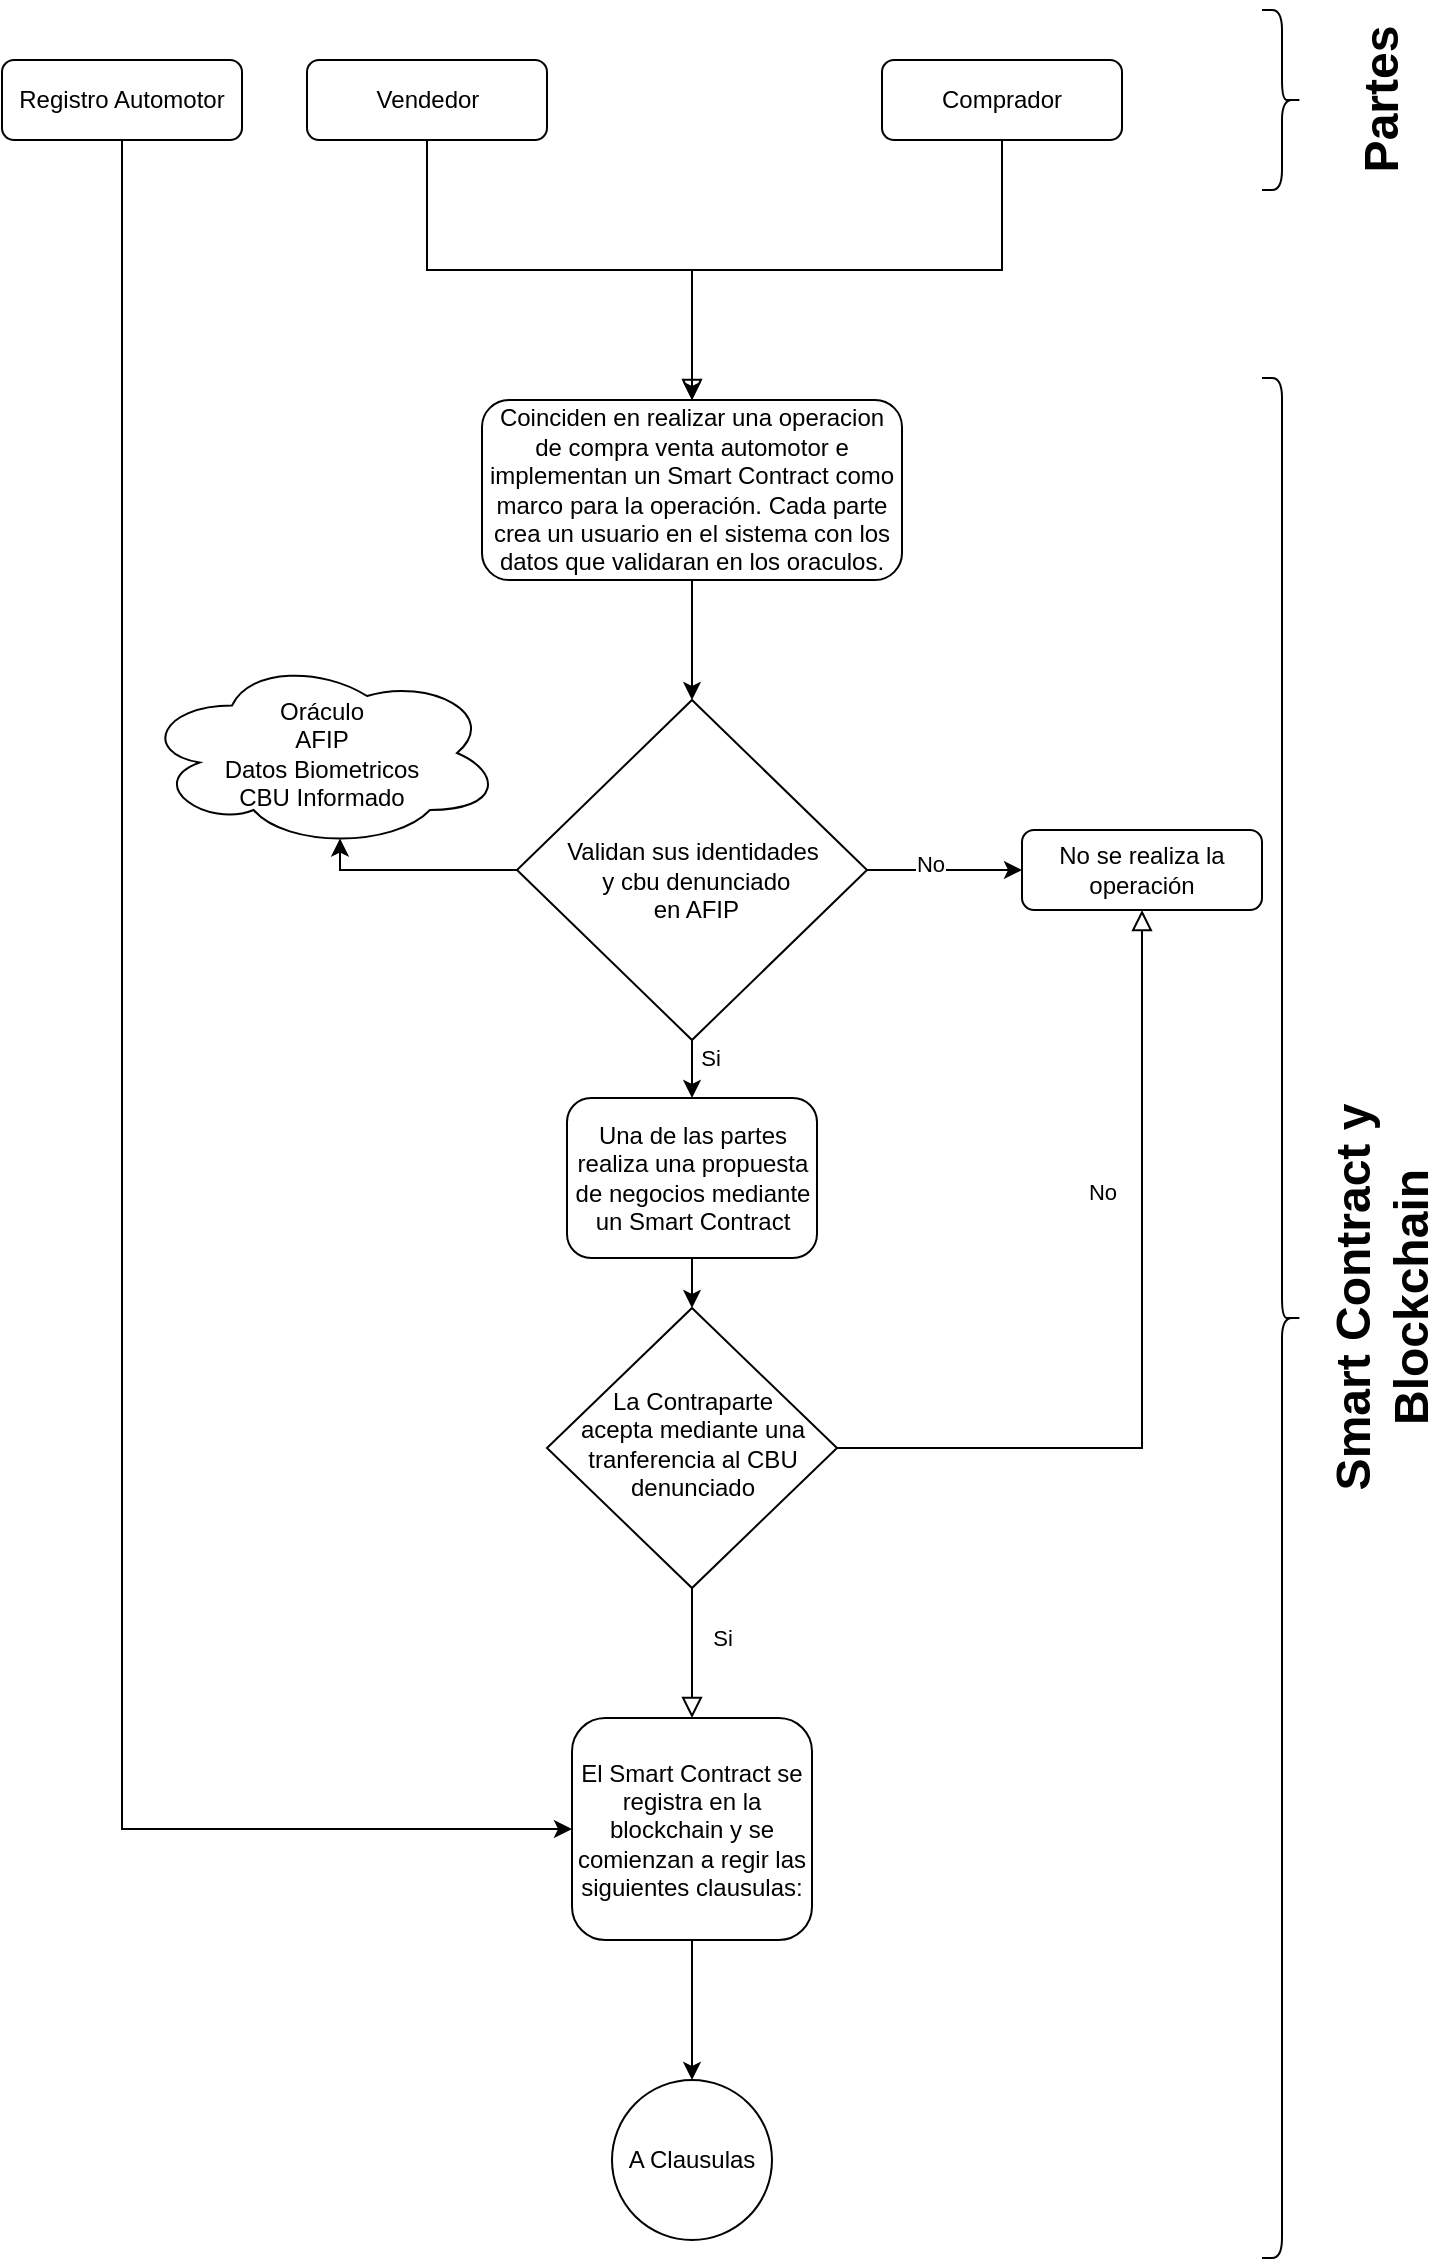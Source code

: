<mxfile version="13.0.3" type="device" pages="4"><diagram id="C5RBs43oDa-KdzZeNtuy" name="Comienzo"><mxGraphModel dx="1174" dy="578" grid="1" gridSize="10" guides="1" tooltips="1" connect="1" arrows="1" fold="1" page="1" pageScale="1" pageWidth="827" pageHeight="1169" math="0" shadow="0"><root><mxCell id="WIyWlLk6GJQsqaUBKTNV-0"/><mxCell id="WIyWlLk6GJQsqaUBKTNV-1" parent="WIyWlLk6GJQsqaUBKTNV-0"/><mxCell id="WIyWlLk6GJQsqaUBKTNV-2" value="" style="rounded=0;html=1;jettySize=auto;orthogonalLoop=1;fontSize=11;endArrow=block;endFill=0;endSize=8;strokeWidth=1;shadow=0;labelBackgroundColor=none;edgeStyle=orthogonalEdgeStyle;entryX=0.5;entryY=0;entryDx=0;entryDy=0;" parent="WIyWlLk6GJQsqaUBKTNV-1" source="WIyWlLk6GJQsqaUBKTNV-3" target="jaOAg26EDUpt5yucKDS--2" edge="1"><mxGeometry relative="1" as="geometry"/></mxCell><mxCell id="WIyWlLk6GJQsqaUBKTNV-3" value="Vendedor" style="rounded=1;whiteSpace=wrap;html=1;fontSize=12;glass=0;strokeWidth=1;shadow=0;" parent="WIyWlLk6GJQsqaUBKTNV-1" vertex="1"><mxGeometry x="212.5" y="41" width="120" height="40" as="geometry"/></mxCell><mxCell id="jaOAg26EDUpt5yucKDS--9" style="edgeStyle=orthogonalEdgeStyle;rounded=0;orthogonalLoop=1;jettySize=auto;html=1;exitX=1;exitY=0.5;exitDx=0;exitDy=0;entryX=0;entryY=0.5;entryDx=0;entryDy=0;" parent="WIyWlLk6GJQsqaUBKTNV-1" source="WIyWlLk6GJQsqaUBKTNV-6" target="WIyWlLk6GJQsqaUBKTNV-7" edge="1"><mxGeometry relative="1" as="geometry"><mxPoint x="520" y="451" as="sourcePoint"/><mxPoint x="707.5" y="441" as="targetPoint"/></mxGeometry></mxCell><mxCell id="jaOAg26EDUpt5yucKDS--10" value="No" style="edgeLabel;html=1;align=center;verticalAlign=middle;resizable=0;points=[];" parent="jaOAg26EDUpt5yucKDS--9" vertex="1" connectable="0"><mxGeometry x="-0.182" y="3" relative="1" as="geometry"><mxPoint as="offset"/></mxGeometry></mxCell><mxCell id="jaOAg26EDUpt5yucKDS--13" style="edgeStyle=orthogonalEdgeStyle;rounded=0;orthogonalLoop=1;jettySize=auto;html=1;entryX=0.5;entryY=0;entryDx=0;entryDy=0;" parent="WIyWlLk6GJQsqaUBKTNV-1" source="WIyWlLk6GJQsqaUBKTNV-6" target="jaOAg26EDUpt5yucKDS--12" edge="1"><mxGeometry relative="1" as="geometry"/></mxCell><mxCell id="WiAMon1QuZQm8IXneDjZ-0" value="Si" style="edgeLabel;html=1;align=center;verticalAlign=middle;resizable=0;points=[];" parent="jaOAg26EDUpt5yucKDS--13" vertex="1" connectable="0"><mxGeometry x="0.19" y="1" relative="1" as="geometry"><mxPoint x="10" y="-0.52" as="offset"/></mxGeometry></mxCell><mxCell id="Qk3hm7EYcattPuNQ0-la-1" style="edgeStyle=orthogonalEdgeStyle;rounded=0;orthogonalLoop=1;jettySize=auto;html=1;exitX=0;exitY=0.5;exitDx=0;exitDy=0;entryX=0.55;entryY=0.95;entryDx=0;entryDy=0;entryPerimeter=0;" edge="1" parent="WIyWlLk6GJQsqaUBKTNV-1" source="WIyWlLk6GJQsqaUBKTNV-6" target="a6wI_4bouKkpuqpMjFfY-0"><mxGeometry relative="1" as="geometry"><Array as="points"><mxPoint x="229" y="446"/></Array></mxGeometry></mxCell><mxCell id="WIyWlLk6GJQsqaUBKTNV-6" value="&lt;br&gt;Validan sus identidades&lt;br&gt;&amp;nbsp;y cbu denunciado&lt;br&gt;&amp;nbsp;en AFIP" style="rhombus;whiteSpace=wrap;html=1;shadow=0;fontFamily=Helvetica;fontSize=12;align=center;strokeWidth=1;spacing=6;spacingTop=-4;" parent="WIyWlLk6GJQsqaUBKTNV-1" vertex="1"><mxGeometry x="317.5" y="361" width="175" height="170" as="geometry"/></mxCell><mxCell id="WIyWlLk6GJQsqaUBKTNV-7" value="No se realiza la operación" style="rounded=1;whiteSpace=wrap;html=1;fontSize=12;glass=0;strokeWidth=1;shadow=0;" parent="WIyWlLk6GJQsqaUBKTNV-1" vertex="1"><mxGeometry x="570" y="426" width="120" height="40" as="geometry"/></mxCell><mxCell id="WIyWlLk6GJQsqaUBKTNV-8" value="No" style="rounded=0;html=1;jettySize=auto;orthogonalLoop=1;fontSize=11;endArrow=block;endFill=0;endSize=8;strokeWidth=1;shadow=0;labelBackgroundColor=none;edgeStyle=orthogonalEdgeStyle;entryX=0.5;entryY=1;entryDx=0;entryDy=0;" parent="WIyWlLk6GJQsqaUBKTNV-1" source="WIyWlLk6GJQsqaUBKTNV-10" target="WIyWlLk6GJQsqaUBKTNV-7" edge="1"><mxGeometry x="0.333" y="20" relative="1" as="geometry"><mxPoint as="offset"/><mxPoint x="830" y="931" as="targetPoint"/></mxGeometry></mxCell><mxCell id="WIyWlLk6GJQsqaUBKTNV-9" value="Si" style="edgeStyle=orthogonalEdgeStyle;rounded=0;html=1;jettySize=auto;orthogonalLoop=1;fontSize=11;endArrow=block;endFill=0;endSize=8;strokeWidth=1;shadow=0;labelBackgroundColor=none;" parent="WIyWlLk6GJQsqaUBKTNV-1" source="WIyWlLk6GJQsqaUBKTNV-10" target="WIyWlLk6GJQsqaUBKTNV-12" edge="1"><mxGeometry x="-0.231" y="15" relative="1" as="geometry"><mxPoint as="offset"/></mxGeometry></mxCell><mxCell id="WIyWlLk6GJQsqaUBKTNV-10" value="La Contraparte&lt;br&gt;acepta mediante una tranferencia al CBU denunciado" style="rhombus;whiteSpace=wrap;html=1;shadow=0;fontFamily=Helvetica;fontSize=12;align=center;strokeWidth=1;spacing=6;spacingTop=-4;" parent="WIyWlLk6GJQsqaUBKTNV-1" vertex="1"><mxGeometry x="332.5" y="665" width="145" height="140" as="geometry"/></mxCell><mxCell id="jaOAg26EDUpt5yucKDS--15" style="edgeStyle=orthogonalEdgeStyle;rounded=0;orthogonalLoop=1;jettySize=auto;html=1;exitX=0.5;exitY=1;exitDx=0;exitDy=0;entryX=0.5;entryY=0;entryDx=0;entryDy=0;" parent="WIyWlLk6GJQsqaUBKTNV-1" source="WIyWlLk6GJQsqaUBKTNV-12" target="pRYMMPOMCG3BAEFoc3xY-1" edge="1"><mxGeometry relative="1" as="geometry"><mxPoint x="405" y="1011" as="targetPoint"/></mxGeometry></mxCell><mxCell id="WIyWlLk6GJQsqaUBKTNV-12" value="El Smart Contract se registra en la blockchain y se comienzan a regir las siguientes clausulas:" style="rounded=1;whiteSpace=wrap;html=1;fontSize=12;glass=0;strokeWidth=1;shadow=0;" parent="WIyWlLk6GJQsqaUBKTNV-1" vertex="1"><mxGeometry x="345" y="870" width="120" height="111" as="geometry"/></mxCell><mxCell id="jaOAg26EDUpt5yucKDS--1" style="edgeStyle=orthogonalEdgeStyle;rounded=0;orthogonalLoop=1;jettySize=auto;html=1;entryX=0.5;entryY=0;entryDx=0;entryDy=0;" parent="WIyWlLk6GJQsqaUBKTNV-1" source="jaOAg26EDUpt5yucKDS--0" target="jaOAg26EDUpt5yucKDS--2" edge="1"><mxGeometry relative="1" as="geometry"/></mxCell><mxCell id="jaOAg26EDUpt5yucKDS--0" value="Comprador" style="rounded=1;whiteSpace=wrap;html=1;fontSize=12;glass=0;strokeWidth=1;shadow=0;" parent="WIyWlLk6GJQsqaUBKTNV-1" vertex="1"><mxGeometry x="500" y="41" width="120" height="40" as="geometry"/></mxCell><mxCell id="jaOAg26EDUpt5yucKDS--7" style="edgeStyle=orthogonalEdgeStyle;rounded=0;orthogonalLoop=1;jettySize=auto;html=1;entryX=0.5;entryY=0;entryDx=0;entryDy=0;" parent="WIyWlLk6GJQsqaUBKTNV-1" source="jaOAg26EDUpt5yucKDS--2" target="WIyWlLk6GJQsqaUBKTNV-6" edge="1"><mxGeometry relative="1" as="geometry"><mxPoint x="405" y="281" as="targetPoint"/></mxGeometry></mxCell><mxCell id="jaOAg26EDUpt5yucKDS--2" value="Coinciden en realizar una operacion de compra venta automotor e implementan un Smart Contract como marco para la operación. Cada parte crea un usuario en el sistema con los datos que validaran en los oraculos." style="rounded=1;whiteSpace=wrap;html=1;fontSize=12;glass=0;strokeWidth=1;shadow=0;" parent="WIyWlLk6GJQsqaUBKTNV-1" vertex="1"><mxGeometry x="300" y="211" width="210" height="90" as="geometry"/></mxCell><mxCell id="jaOAg26EDUpt5yucKDS--14" style="edgeStyle=orthogonalEdgeStyle;rounded=0;orthogonalLoop=1;jettySize=auto;html=1;entryX=0.5;entryY=0;entryDx=0;entryDy=0;" parent="WIyWlLk6GJQsqaUBKTNV-1" source="jaOAg26EDUpt5yucKDS--12" target="WIyWlLk6GJQsqaUBKTNV-10" edge="1"><mxGeometry relative="1" as="geometry"/></mxCell><mxCell id="jaOAg26EDUpt5yucKDS--12" value="Una de las partes realiza una propuesta de negocios mediante un Smart Contract" style="rounded=1;whiteSpace=wrap;html=1;fontSize=12;glass=0;strokeWidth=1;shadow=0;" parent="WIyWlLk6GJQsqaUBKTNV-1" vertex="1"><mxGeometry x="342.5" y="560" width="125" height="80" as="geometry"/></mxCell><mxCell id="pRYMMPOMCG3BAEFoc3xY-1" value="A Clausulas" style="ellipse;whiteSpace=wrap;html=1;aspect=fixed;" parent="WIyWlLk6GJQsqaUBKTNV-1" vertex="1"><mxGeometry x="365" y="1051" width="80" height="80" as="geometry"/></mxCell><mxCell id="nI5fBx0IPuxOHoM5ecqx-0" value="Registro Automotor" style="rounded=1;whiteSpace=wrap;html=1;fontSize=12;glass=0;strokeWidth=1;shadow=0;" parent="WIyWlLk6GJQsqaUBKTNV-1" vertex="1"><mxGeometry x="60" y="41" width="120" height="40" as="geometry"/></mxCell><mxCell id="a6wI_4bouKkpuqpMjFfY-0" value="Oráculo&lt;br&gt;AFIP&lt;br&gt;Datos Biometricos&lt;br&gt;CBU Informado" style="ellipse;shape=cloud;whiteSpace=wrap;html=1;" parent="WIyWlLk6GJQsqaUBKTNV-1" vertex="1"><mxGeometry x="130" y="340" width="180" height="95" as="geometry"/></mxCell><mxCell id="a6wI_4bouKkpuqpMjFfY-1" style="edgeStyle=orthogonalEdgeStyle;rounded=0;orthogonalLoop=1;jettySize=auto;html=1;exitX=0.5;exitY=1;exitDx=0;exitDy=0;entryX=0;entryY=0.5;entryDx=0;entryDy=0;" parent="WIyWlLk6GJQsqaUBKTNV-1" source="nI5fBx0IPuxOHoM5ecqx-0" target="WIyWlLk6GJQsqaUBKTNV-12" edge="1"><mxGeometry relative="1" as="geometry"><mxPoint x="250" y="81" as="sourcePoint"/><mxPoint x="230" y="846" as="targetPoint"/><Array as="points"><mxPoint x="120" y="926"/></Array></mxGeometry></mxCell><mxCell id="AwUhpEBXTOvxAeeDCOk3-0" value="" style="shape=curlyBracket;whiteSpace=wrap;html=1;rounded=1;rotation=-180;" parent="WIyWlLk6GJQsqaUBKTNV-1" vertex="1"><mxGeometry x="690" y="16" width="20" height="90" as="geometry"/></mxCell><mxCell id="AwUhpEBXTOvxAeeDCOk3-2" value="Partes" style="text;strokeColor=none;fillColor=none;html=1;fontSize=24;fontStyle=1;verticalAlign=middle;align=center;rotation=-90;" parent="WIyWlLk6GJQsqaUBKTNV-1" vertex="1"><mxGeometry x="700" y="41" width="100" height="40" as="geometry"/></mxCell><mxCell id="Qk3hm7EYcattPuNQ0-la-2" value="" style="shape=curlyBracket;whiteSpace=wrap;html=1;rounded=1;rotation=-180;" vertex="1" parent="WIyWlLk6GJQsqaUBKTNV-1"><mxGeometry x="690" y="200" width="20" height="940" as="geometry"/></mxCell><mxCell id="Qk3hm7EYcattPuNQ0-la-3" value="Smart Contract y&lt;br&gt;Blockchain" style="text;strokeColor=none;fillColor=none;html=1;fontSize=24;fontStyle=1;verticalAlign=middle;align=center;rotation=-90;" vertex="1" parent="WIyWlLk6GJQsqaUBKTNV-1"><mxGeometry x="700" y="640" width="100" height="40" as="geometry"/></mxCell></root></mxGraphModel></diagram><diagram name="Desarrollo" id="9zmPu5z6bZZcMdZ90Sik"><mxGraphModel dx="1174" dy="578" grid="1" gridSize="10" guides="1" tooltips="1" connect="1" arrows="1" fold="1" page="1" pageScale="1" pageWidth="827" pageHeight="1169" math="0" shadow="0"><root><mxCell id="7QYpFNZMeviiniR_kU83-0"/><mxCell id="7QYpFNZMeviiniR_kU83-1" parent="7QYpFNZMeviiniR_kU83-0"/><mxCell id="7QYpFNZMeviiniR_kU83-2" value="" style="rounded=0;html=1;jettySize=auto;orthogonalLoop=1;fontSize=11;endArrow=block;endFill=0;endSize=8;strokeWidth=1;shadow=0;labelBackgroundColor=none;edgeStyle=orthogonalEdgeStyle;entryX=0.5;entryY=0;entryDx=0;entryDy=0;" parent="7QYpFNZMeviiniR_kU83-1" edge="1"><mxGeometry relative="1" as="geometry"><mxPoint x="214" y="119" as="sourcePoint"/></mxGeometry></mxCell><mxCell id="7QYpFNZMeviiniR_kU83-4" style="edgeStyle=orthogonalEdgeStyle;rounded=0;orthogonalLoop=1;jettySize=auto;html=1;exitX=1;exitY=0.5;exitDx=0;exitDy=0;entryX=0;entryY=0.5;entryDx=0;entryDy=0;" parent="7QYpFNZMeviiniR_kU83-1" source="7QYpFNZMeviiniR_kU83-7" target="7QYpFNZMeviiniR_kU83-8" edge="1"><mxGeometry relative="1" as="geometry"><mxPoint x="549.81" y="389" as="sourcePoint"/><mxPoint x="737.31" y="379" as="targetPoint"/></mxGeometry></mxCell><mxCell id="7QYpFNZMeviiniR_kU83-5" value="No" style="edgeLabel;html=1;align=center;verticalAlign=middle;resizable=0;points=[];" parent="7QYpFNZMeviiniR_kU83-4" vertex="1" connectable="0"><mxGeometry x="-0.182" y="3" relative="1" as="geometry"><mxPoint x="-2.87" y="-12" as="offset"/></mxGeometry></mxCell><mxCell id="7QYpFNZMeviiniR_kU83-6" value="Si" style="edgeStyle=orthogonalEdgeStyle;rounded=0;orthogonalLoop=1;jettySize=auto;html=1;entryX=0.5;entryY=0;entryDx=0;entryDy=0;" parent="7QYpFNZMeviiniR_kU83-1" source="7QYpFNZMeviiniR_kU83-7" target="7QYpFNZMeviiniR_kU83-11" edge="1"><mxGeometry x="-0.333" y="9" relative="1" as="geometry"><mxPoint x="434.81" y="544" as="targetPoint"/><mxPoint as="offset"/></mxGeometry></mxCell><mxCell id="7QYpFNZMeviiniR_kU83-7" value="Validacion&lt;br&gt;&amp;nbsp;Partes&lt;br&gt;&amp;nbsp;Clausula&lt;br&gt;Objeto" style="rhombus;whiteSpace=wrap;html=1;shadow=0;fontFamily=Helvetica;fontSize=12;align=center;strokeWidth=1;spacing=6;spacingTop=-4;" parent="7QYpFNZMeviiniR_kU83-1" vertex="1"><mxGeometry x="250" y="140" width="140" height="140" as="geometry"/></mxCell><mxCell id="7QYpFNZMeviiniR_kU83-8" value="No se realiza la operación" style="rounded=1;whiteSpace=wrap;html=1;fontSize=12;glass=0;strokeWidth=1;shadow=0;" parent="7QYpFNZMeviiniR_kU83-1" vertex="1"><mxGeometry x="456.68" y="180" width="120" height="60" as="geometry"/></mxCell><mxCell id="7QYpFNZMeviiniR_kU83-9" value="No" style="rounded=0;html=1;jettySize=auto;orthogonalLoop=1;fontSize=11;endArrow=block;endFill=0;endSize=8;strokeWidth=1;shadow=0;labelBackgroundColor=none;edgeStyle=orthogonalEdgeStyle;entryX=0.5;entryY=1;entryDx=0;entryDy=0;exitX=1;exitY=0.5;exitDx=0;exitDy=0;" parent="7QYpFNZMeviiniR_kU83-1" source="7QYpFNZMeviiniR_kU83-11" target="7QYpFNZMeviiniR_kU83-8" edge="1"><mxGeometry x="-0.649" y="5" relative="1" as="geometry"><mxPoint as="offset"/><mxPoint x="604.81" y="215" as="targetPoint"/><mxPoint x="367.93" y="365" as="sourcePoint"/></mxGeometry></mxCell><mxCell id="7QYpFNZMeviiniR_kU83-10" value="Si" style="edgeStyle=orthogonalEdgeStyle;rounded=0;html=1;jettySize=auto;orthogonalLoop=1;fontSize=11;endArrow=block;endFill=0;endSize=8;strokeWidth=1;shadow=0;labelBackgroundColor=none;entryX=0.5;entryY=0;entryDx=0;entryDy=0;" parent="7QYpFNZMeviiniR_kU83-1" source="7QYpFNZMeviiniR_kU83-11" target="xxo7ce9w0GvznC30EfKf-3" edge="1"><mxGeometry x="0.002" y="13" relative="1" as="geometry"><mxPoint x="-5" y="-10" as="offset"/><mxPoint x="307.81" y="470" as="targetPoint"/></mxGeometry></mxCell><mxCell id="7QYpFNZMeviiniR_kU83-11" value="Validacion&lt;br&gt;&amp;nbsp;Partes&lt;br&gt;&amp;nbsp;Clausula&lt;br&gt;Precio" style="rhombus;whiteSpace=wrap;html=1;shadow=0;fontFamily=Helvetica;fontSize=12;align=center;strokeWidth=1;spacing=6;spacingTop=-4;" parent="7QYpFNZMeviiniR_kU83-1" vertex="1"><mxGeometry x="255.62" y="310" width="130" height="130" as="geometry"/></mxCell><mxCell id="IQZLn1Ofsm153zXTOaVe-0" style="edgeStyle=orthogonalEdgeStyle;rounded=0;orthogonalLoop=1;jettySize=auto;html=1;exitX=0.5;exitY=0;exitDx=0;exitDy=0;entryX=0.5;entryY=1;entryDx=0;entryDy=0;" parent="7QYpFNZMeviiniR_kU83-1" source="7QYpFNZMeviiniR_kU83-13" target="7QYpFNZMeviiniR_kU83-20" edge="1"><mxGeometry relative="1" as="geometry"/></mxCell><mxCell id="7QYpFNZMeviiniR_kU83-13" value="Se cumplimentan las clausulas dentro del Smart Contract que habilitan a la consolidacion de la documentacion registal" style="rounded=1;whiteSpace=wrap;html=1;fontSize=12;glass=0;strokeWidth=1;shadow=0;" parent="7QYpFNZMeviiniR_kU83-1" vertex="1"><mxGeometry x="560" y="980" width="123" height="116" as="geometry"/></mxCell><mxCell id="7QYpFNZMeviiniR_kU83-14" style="edgeStyle=orthogonalEdgeStyle;rounded=0;orthogonalLoop=1;jettySize=auto;html=1;entryX=0.5;entryY=0;entryDx=0;entryDy=0;" parent="7QYpFNZMeviiniR_kU83-1" edge="1"><mxGeometry relative="1" as="geometry"><mxPoint x="364" y="119" as="sourcePoint"/></mxGeometry></mxCell><mxCell id="7QYpFNZMeviiniR_kU83-16" style="edgeStyle=orthogonalEdgeStyle;rounded=0;orthogonalLoop=1;jettySize=auto;html=1;entryX=0.5;entryY=0;entryDx=0;entryDy=0;exitX=0.5;exitY=1;exitDx=0;exitDy=0;" parent="7QYpFNZMeviiniR_kU83-1" source="xxo7ce9w0GvznC30EfKf-0" target="7QYpFNZMeviiniR_kU83-7" edge="1"><mxGeometry relative="1" as="geometry"><mxPoint x="434.81" y="299" as="targetPoint"/><mxPoint x="434.81" y="259" as="sourcePoint"/></mxGeometry></mxCell><mxCell id="7QYpFNZMeviiniR_kU83-20" value="A Consolidadción&lt;br&gt;registral" style="ellipse;whiteSpace=wrap;html=1;aspect=fixed;" parent="7QYpFNZMeviiniR_kU83-1" vertex="1"><mxGeometry x="576.68" y="815" width="90" height="90" as="geometry"/></mxCell><mxCell id="xxo7ce9w0GvznC30EfKf-0" value="Clausulas" style="ellipse;whiteSpace=wrap;html=1;aspect=fixed;" parent="7QYpFNZMeviiniR_kU83-1" vertex="1"><mxGeometry x="272.68" y="20" width="94.63" height="94.63" as="geometry"/></mxCell><mxCell id="xxo7ce9w0GvznC30EfKf-2" value="No" style="rounded=0;html=1;jettySize=auto;orthogonalLoop=1;fontSize=11;endArrow=block;endFill=0;endSize=8;strokeWidth=1;shadow=0;labelBackgroundColor=none;edgeStyle=orthogonalEdgeStyle;entryX=0.5;entryY=1;entryDx=0;entryDy=0;" parent="7QYpFNZMeviiniR_kU83-1" source="xxo7ce9w0GvznC30EfKf-3" target="7QYpFNZMeviiniR_kU83-8" edge="1"><mxGeometry x="-0.749" y="15" relative="1" as="geometry"><mxPoint as="offset"/><mxPoint x="745.81" y="500" as="targetPoint"/></mxGeometry></mxCell><mxCell id="xxo7ce9w0GvznC30EfKf-8" style="edgeStyle=orthogonalEdgeStyle;rounded=0;orthogonalLoop=1;jettySize=auto;html=1;entryX=0.5;entryY=0;entryDx=0;entryDy=0;" parent="7QYpFNZMeviiniR_kU83-1" source="xxo7ce9w0GvznC30EfKf-3" target="xxo7ce9w0GvznC30EfKf-7" edge="1"><mxGeometry relative="1" as="geometry"/></mxCell><mxCell id="xxo7ce9w0GvznC30EfKf-12" value="Si" style="edgeLabel;html=1;align=center;verticalAlign=middle;resizable=0;points=[];" parent="xxo7ce9w0GvznC30EfKf-8" vertex="1" connectable="0"><mxGeometry x="-0.235" relative="1" as="geometry"><mxPoint x="8.26" as="offset"/></mxGeometry></mxCell><mxCell id="xxo7ce9w0GvznC30EfKf-3" value="Validacion&lt;br&gt;&amp;nbsp;Partes&lt;br&gt;&amp;nbsp;Clausula&lt;br&gt;Facturación" style="rhombus;whiteSpace=wrap;html=1;shadow=0;fontFamily=Helvetica;fontSize=12;align=center;strokeWidth=1;spacing=6;spacingTop=-4;" parent="7QYpFNZMeviiniR_kU83-1" vertex="1"><mxGeometry x="255.62" y="480" width="130" height="130" as="geometry"/></mxCell><mxCell id="xxo7ce9w0GvznC30EfKf-6" value="No" style="rounded=0;html=1;jettySize=auto;orthogonalLoop=1;fontSize=11;endArrow=block;endFill=0;endSize=8;strokeWidth=1;shadow=0;labelBackgroundColor=none;edgeStyle=orthogonalEdgeStyle;entryX=0.5;entryY=1;entryDx=0;entryDy=0;" parent="7QYpFNZMeviiniR_kU83-1" source="xxo7ce9w0GvznC30EfKf-7" target="7QYpFNZMeviiniR_kU83-8" edge="1"><mxGeometry x="-0.797" y="15" relative="1" as="geometry"><mxPoint as="offset"/><mxPoint x="725.81" y="220" as="targetPoint"/></mxGeometry></mxCell><mxCell id="xxo7ce9w0GvznC30EfKf-11" style="edgeStyle=orthogonalEdgeStyle;rounded=0;orthogonalLoop=1;jettySize=auto;html=1;entryX=0.5;entryY=0;entryDx=0;entryDy=0;" parent="7QYpFNZMeviiniR_kU83-1" source="xxo7ce9w0GvznC30EfKf-7" target="xxo7ce9w0GvznC30EfKf-10" edge="1"><mxGeometry relative="1" as="geometry"/></mxCell><mxCell id="xxo7ce9w0GvznC30EfKf-13" value="Si" style="edgeLabel;html=1;align=center;verticalAlign=middle;resizable=0;points=[];" parent="xxo7ce9w0GvznC30EfKf-11" vertex="1" connectable="0"><mxGeometry x="-0.158" relative="1" as="geometry"><mxPoint x="9.74" y="2" as="offset"/></mxGeometry></mxCell><mxCell id="xxo7ce9w0GvznC30EfKf-7" value="&lt;span&gt;Validacion&lt;/span&gt;&lt;br&gt;&lt;span&gt;Verificacion&lt;/span&gt;&lt;br&gt;Jurisdicción" style="rhombus;whiteSpace=wrap;html=1;shadow=0;fontFamily=Helvetica;fontSize=12;align=center;strokeWidth=1;spacing=6;spacingTop=-4;" parent="7QYpFNZMeviiniR_kU83-1" vertex="1"><mxGeometry x="254.38" y="640" width="130" height="130" as="geometry"/></mxCell><mxCell id="xxo7ce9w0GvznC30EfKf-9" value="No" style="rounded=0;html=1;jettySize=auto;orthogonalLoop=1;fontSize=11;endArrow=block;endFill=0;endSize=8;strokeWidth=1;shadow=0;labelBackgroundColor=none;edgeStyle=orthogonalEdgeStyle;entryX=0.5;entryY=1;entryDx=0;entryDy=0;" parent="7QYpFNZMeviiniR_kU83-1" source="xxo7ce9w0GvznC30EfKf-10" target="7QYpFNZMeviiniR_kU83-8" edge="1"><mxGeometry x="-0.797" y="10" relative="1" as="geometry"><mxPoint as="offset"/><mxPoint x="605.81" y="360" as="targetPoint"/></mxGeometry></mxCell><mxCell id="xxo7ce9w0GvznC30EfKf-14" style="edgeStyle=orthogonalEdgeStyle;rounded=0;orthogonalLoop=1;jettySize=auto;html=1;entryX=0.5;entryY=1;entryDx=0;entryDy=0;exitX=0.5;exitY=1;exitDx=0;exitDy=0;" parent="7QYpFNZMeviiniR_kU83-1" source="b6KREwyQRoAHuYy-eC3N-0" target="7QYpFNZMeviiniR_kU83-13" edge="1"><mxGeometry relative="1" as="geometry"><Array as="points"><mxPoint x="319" y="1123"/><mxPoint x="622" y="1123"/></Array></mxGeometry></mxCell><mxCell id="xxo7ce9w0GvznC30EfKf-16" value="Si" style="edgeLabel;html=1;align=center;verticalAlign=middle;resizable=0;points=[];" parent="xxo7ce9w0GvznC30EfKf-14" vertex="1" connectable="0"><mxGeometry x="0.004" y="-6" relative="1" as="geometry"><mxPoint x="16.08" y="-21" as="offset"/></mxGeometry></mxCell><mxCell id="b6KREwyQRoAHuYy-eC3N-3" value="Si" style="edgeStyle=orthogonalEdgeStyle;rounded=0;orthogonalLoop=1;jettySize=auto;html=1;entryX=0.5;entryY=0;entryDx=0;entryDy=0;" edge="1" parent="7QYpFNZMeviiniR_kU83-1" source="xxo7ce9w0GvznC30EfKf-10" target="b6KREwyQRoAHuYy-eC3N-0"><mxGeometry relative="1" as="geometry"/></mxCell><mxCell id="xxo7ce9w0GvznC30EfKf-10" value="&lt;span&gt;Validacion&lt;/span&gt;&lt;br&gt;Entrega&lt;br&gt;Garantía" style="rhombus;whiteSpace=wrap;html=1;shadow=0;fontFamily=Helvetica;fontSize=12;align=center;strokeWidth=1;spacing=6;spacingTop=-4;" parent="7QYpFNZMeviiniR_kU83-1" vertex="1"><mxGeometry x="254.38" y="800" width="130" height="130" as="geometry"/></mxCell><mxCell id="IQZLn1Ofsm153zXTOaVe-4" style="edgeStyle=orthogonalEdgeStyle;rounded=0;orthogonalLoop=1;jettySize=auto;html=1;entryX=0;entryY=0.5;entryDx=0;entryDy=0;exitX=0.875;exitY=0.5;exitDx=0;exitDy=0;exitPerimeter=0;" parent="7QYpFNZMeviiniR_kU83-1" target="xxo7ce9w0GvznC30EfKf-3" edge="1"><mxGeometry relative="1" as="geometry"><mxPoint x="205" y="545" as="sourcePoint"/></mxGeometry></mxCell><mxCell id="IQZLn1Ofsm153zXTOaVe-5" value="Oráculo&lt;br&gt;AFIP&lt;br&gt;F-CETA" style="ellipse;shape=cloud;whiteSpace=wrap;html=1;" parent="7QYpFNZMeviiniR_kU83-1" vertex="1"><mxGeometry x="100" y="505" width="120" height="80" as="geometry"/></mxCell><mxCell id="yvxx7s5qwRNPx0lJCv_--0" value="" style="shape=curlyBracket;whiteSpace=wrap;html=1;rounded=1;rotation=-180;" vertex="1" parent="7QYpFNZMeviiniR_kU83-1"><mxGeometry x="700" y="14" width="20" height="1128" as="geometry"/></mxCell><mxCell id="yvxx7s5qwRNPx0lJCv_--1" value="Smart Contract y&lt;br&gt;Blockchain" style="text;strokeColor=none;fillColor=none;html=1;fontSize=24;fontStyle=1;verticalAlign=middle;align=center;rotation=-90;" vertex="1" parent="7QYpFNZMeviiniR_kU83-1"><mxGeometry x="720" y="541" width="100" height="40" as="geometry"/></mxCell><mxCell id="b6KREwyQRoAHuYy-eC3N-4" style="edgeStyle=orthogonalEdgeStyle;rounded=0;orthogonalLoop=1;jettySize=auto;html=1;exitX=1;exitY=0.5;exitDx=0;exitDy=0;entryX=0.5;entryY=1;entryDx=0;entryDy=0;" edge="1" parent="7QYpFNZMeviiniR_kU83-1" source="b6KREwyQRoAHuYy-eC3N-0" target="7QYpFNZMeviiniR_kU83-8"><mxGeometry relative="1" as="geometry"/></mxCell><mxCell id="b6KREwyQRoAHuYy-eC3N-5" value="No" style="edgeLabel;html=1;align=center;verticalAlign=middle;resizable=0;points=[];" vertex="1" connectable="0" parent="b6KREwyQRoAHuYy-eC3N-4"><mxGeometry x="-0.827" y="-3" relative="1" as="geometry"><mxPoint y="-11" as="offset"/></mxGeometry></mxCell><mxCell id="b6KREwyQRoAHuYy-eC3N-0" value="&lt;span&gt;Validacion&lt;/span&gt;&lt;br&gt;Grabado de&lt;br&gt;Partes" style="rhombus;whiteSpace=wrap;html=1;shadow=0;fontFamily=Helvetica;fontSize=12;align=center;strokeWidth=1;spacing=6;spacingTop=-4;" vertex="1" parent="7QYpFNZMeviiniR_kU83-1"><mxGeometry x="254.38" y="973" width="130" height="130" as="geometry"/></mxCell><mxCell id="b6KREwyQRoAHuYy-eC3N-1" style="edgeStyle=orthogonalEdgeStyle;rounded=0;orthogonalLoop=1;jettySize=auto;html=1;exitX=0.875;exitY=0.5;exitDx=0;exitDy=0;exitPerimeter=0;entryX=0;entryY=0.5;entryDx=0;entryDy=0;" edge="1" parent="7QYpFNZMeviiniR_kU83-1" source="b6KREwyQRoAHuYy-eC3N-2" target="b6KREwyQRoAHuYy-eC3N-0"><mxGeometry relative="1" as="geometry"/></mxCell><mxCell id="b6KREwyQRoAHuYy-eC3N-2" value="Oráculo&lt;br&gt;GCBA&lt;br&gt;Registro de Verificación de Autopartes (RVA)" style="ellipse;shape=cloud;whiteSpace=wrap;html=1;" vertex="1" parent="7QYpFNZMeviiniR_kU83-1"><mxGeometry x="30" y="968" width="190" height="140" as="geometry"/></mxCell></root></mxGraphModel></diagram><diagram name="Consolidación" id="7z4dbA3VKV2l_xaPIYwe"><mxGraphModel dx="1381" dy="680" grid="1" gridSize="10" guides="1" tooltips="1" connect="1" arrows="1" fold="1" page="1" pageScale="1" pageWidth="827" pageHeight="1169" math="0" shadow="0"><root><mxCell id="RAKP35Y9bGvQZdnc0HJE-0"/><mxCell id="RAKP35Y9bGvQZdnc0HJE-1" parent="RAKP35Y9bGvQZdnc0HJE-0"/><mxCell id="RAKP35Y9bGvQZdnc0HJE-2" value="" style="rounded=0;html=1;jettySize=auto;orthogonalLoop=1;fontSize=11;endArrow=block;endFill=0;endSize=8;strokeWidth=1;shadow=0;labelBackgroundColor=none;edgeStyle=orthogonalEdgeStyle;entryX=0.5;entryY=0;entryDx=0;entryDy=0;" parent="RAKP35Y9bGvQZdnc0HJE-1" edge="1"><mxGeometry relative="1" as="geometry"><mxPoint x="214" y="119" as="sourcePoint"/></mxGeometry></mxCell><mxCell id="RAKP35Y9bGvQZdnc0HJE-3" style="edgeStyle=orthogonalEdgeStyle;rounded=0;orthogonalLoop=1;jettySize=auto;html=1;exitX=1;exitY=0.5;exitDx=0;exitDy=0;entryX=0;entryY=0.5;entryDx=0;entryDy=0;" parent="RAKP35Y9bGvQZdnc0HJE-1" source="RAKP35Y9bGvQZdnc0HJE-6" target="RAKP35Y9bGvQZdnc0HJE-7" edge="1"><mxGeometry relative="1" as="geometry"><mxPoint x="507.13" y="389" as="sourcePoint"/><mxPoint x="694.63" y="379" as="targetPoint"/></mxGeometry></mxCell><mxCell id="RAKP35Y9bGvQZdnc0HJE-4" value="No" style="edgeLabel;html=1;align=center;verticalAlign=middle;resizable=0;points=[];" parent="RAKP35Y9bGvQZdnc0HJE-3" vertex="1" connectable="0"><mxGeometry x="-0.182" y="3" relative="1" as="geometry"><mxPoint x="-2.87" y="-12" as="offset"/></mxGeometry></mxCell><mxCell id="RAKP35Y9bGvQZdnc0HJE-6" value="Verificación&lt;br&gt;Documetacion" style="rhombus;whiteSpace=wrap;html=1;shadow=0;fontFamily=Helvetica;fontSize=12;align=center;strokeWidth=1;spacing=6;spacingTop=-4;" parent="RAKP35Y9bGvQZdnc0HJE-1" vertex="1"><mxGeometry x="194.87" y="152" width="140" height="140" as="geometry"/></mxCell><mxCell id="RAKP35Y9bGvQZdnc0HJE-7" value="No se realiza la operación" style="rounded=1;whiteSpace=wrap;html=1;fontSize=12;glass=0;strokeWidth=1;shadow=0;" parent="RAKP35Y9bGvQZdnc0HJE-1" vertex="1"><mxGeometry x="520" y="202" width="129" height="40" as="geometry"/></mxCell><mxCell id="RAKP35Y9bGvQZdnc0HJE-9" value="Si" style="edgeStyle=orthogonalEdgeStyle;rounded=0;html=1;jettySize=auto;orthogonalLoop=1;fontSize=11;endArrow=block;endFill=0;endSize=8;strokeWidth=1;shadow=0;labelBackgroundColor=none;entryX=0.5;entryY=0;entryDx=0;entryDy=0;exitX=0.5;exitY=1;exitDx=0;exitDy=0;" parent="RAKP35Y9bGvQZdnc0HJE-1" source="RAKP35Y9bGvQZdnc0HJE-6" target="RAKP35Y9bGvQZdnc0HJE-20" edge="1"><mxGeometry x="0.002" y="13" relative="1" as="geometry"><mxPoint x="-5" y="-10" as="offset"/><mxPoint x="265.13" y="470" as="targetPoint"/><mxPoint x="264.9" y="460.973" as="sourcePoint"/></mxGeometry></mxCell><mxCell id="Ark_EAjT2A4F_7P1Od5f-2" style="edgeStyle=orthogonalEdgeStyle;rounded=0;orthogonalLoop=1;jettySize=auto;html=1;entryX=0;entryY=0.5;entryDx=0;entryDy=0;" parent="RAKP35Y9bGvQZdnc0HJE-1" source="RAKP35Y9bGvQZdnc0HJE-12" target="RAKP35Y9bGvQZdnc0HJE-15" edge="1"><mxGeometry relative="1" as="geometry"/></mxCell><mxCell id="RAKP35Y9bGvQZdnc0HJE-12" value="Se cumplimentan las clausulas dentro del Smart Contract" style="rounded=1;whiteSpace=wrap;html=1;fontSize=12;glass=0;strokeWidth=1;shadow=0;" parent="RAKP35Y9bGvQZdnc0HJE-1" vertex="1"><mxGeometry x="204.87" y="1070" width="120" height="70" as="geometry"/></mxCell><mxCell id="RAKP35Y9bGvQZdnc0HJE-13" style="edgeStyle=orthogonalEdgeStyle;rounded=0;orthogonalLoop=1;jettySize=auto;html=1;entryX=0.5;entryY=0;entryDx=0;entryDy=0;" parent="RAKP35Y9bGvQZdnc0HJE-1" edge="1"><mxGeometry relative="1" as="geometry"><mxPoint x="364" y="119" as="sourcePoint"/></mxGeometry></mxCell><mxCell id="RAKP35Y9bGvQZdnc0HJE-14" style="edgeStyle=orthogonalEdgeStyle;rounded=0;orthogonalLoop=1;jettySize=auto;html=1;entryX=0.5;entryY=0;entryDx=0;entryDy=0;exitX=0.5;exitY=1;exitDx=0;exitDy=0;" parent="RAKP35Y9bGvQZdnc0HJE-1" source="RAKP35Y9bGvQZdnc0HJE-16" target="RAKP35Y9bGvQZdnc0HJE-6" edge="1"><mxGeometry relative="1" as="geometry"><mxPoint x="392.13" y="299" as="targetPoint"/><mxPoint x="392.13" y="259" as="sourcePoint"/></mxGeometry></mxCell><mxCell id="RAKP35Y9bGvQZdnc0HJE-15" value="Finalizacion Smart Contract" style="ellipse;whiteSpace=wrap;html=1;aspect=fixed;" parent="RAKP35Y9bGvQZdnc0HJE-1" vertex="1"><mxGeometry x="490" y="1060" width="90" height="90" as="geometry"/></mxCell><mxCell id="RAKP35Y9bGvQZdnc0HJE-16" value="Consolidadción&lt;br&gt;registral" style="ellipse;whiteSpace=wrap;html=1;aspect=fixed;" parent="RAKP35Y9bGvQZdnc0HJE-1" vertex="1"><mxGeometry x="215.37" y="20" width="99" height="99" as="geometry"/></mxCell><mxCell id="RAKP35Y9bGvQZdnc0HJE-17" value="No" style="rounded=0;html=1;jettySize=auto;orthogonalLoop=1;fontSize=11;endArrow=block;endFill=0;endSize=8;strokeWidth=1;shadow=0;labelBackgroundColor=none;edgeStyle=orthogonalEdgeStyle;entryX=0.5;entryY=1;entryDx=0;entryDy=0;" parent="RAKP35Y9bGvQZdnc0HJE-1" source="RAKP35Y9bGvQZdnc0HJE-20" target="RAKP35Y9bGvQZdnc0HJE-7" edge="1"><mxGeometry x="-0.749" y="15" relative="1" as="geometry"><mxPoint as="offset"/><mxPoint x="703.13" y="500" as="targetPoint"/></mxGeometry></mxCell><mxCell id="RAKP35Y9bGvQZdnc0HJE-18" style="edgeStyle=orthogonalEdgeStyle;rounded=0;orthogonalLoop=1;jettySize=auto;html=1;entryX=0.5;entryY=0;entryDx=0;entryDy=0;" parent="RAKP35Y9bGvQZdnc0HJE-1" source="RAKP35Y9bGvQZdnc0HJE-20" target="RAKP35Y9bGvQZdnc0HJE-24" edge="1"><mxGeometry relative="1" as="geometry"/></mxCell><mxCell id="RAKP35Y9bGvQZdnc0HJE-19" value="Si" style="edgeLabel;html=1;align=center;verticalAlign=middle;resizable=0;points=[];" parent="RAKP35Y9bGvQZdnc0HJE-18" vertex="1" connectable="0"><mxGeometry x="-0.235" relative="1" as="geometry"><mxPoint x="8.26" as="offset"/></mxGeometry></mxCell><mxCell id="RAKP35Y9bGvQZdnc0HJE-20" value="Tranferencia&lt;br&gt;Dinero&lt;br&gt;Comprador&lt;br&gt;CBU&lt;br&gt;Registro" style="rhombus;whiteSpace=wrap;html=1;shadow=0;fontFamily=Helvetica;fontSize=12;align=center;strokeWidth=1;spacing=6;spacingTop=-4;" parent="RAKP35Y9bGvQZdnc0HJE-1" vertex="1"><mxGeometry x="194.87" y="410" width="140" height="140" as="geometry"/></mxCell><mxCell id="RAKP35Y9bGvQZdnc0HJE-21" value="No" style="rounded=0;html=1;jettySize=auto;orthogonalLoop=1;fontSize=11;endArrow=block;endFill=0;endSize=8;strokeWidth=1;shadow=0;labelBackgroundColor=none;edgeStyle=orthogonalEdgeStyle;entryX=0.5;entryY=1;entryDx=0;entryDy=0;" parent="RAKP35Y9bGvQZdnc0HJE-1" source="RAKP35Y9bGvQZdnc0HJE-24" target="RAKP35Y9bGvQZdnc0HJE-7" edge="1"><mxGeometry x="-0.797" y="15" relative="1" as="geometry"><mxPoint as="offset"/><mxPoint x="683.13" y="220" as="targetPoint"/></mxGeometry></mxCell><mxCell id="Ark_EAjT2A4F_7P1Od5f-1" style="edgeStyle=orthogonalEdgeStyle;rounded=0;orthogonalLoop=1;jettySize=auto;html=1;exitX=0.5;exitY=1;exitDx=0;exitDy=0;entryX=0.5;entryY=0;entryDx=0;entryDy=0;" parent="RAKP35Y9bGvQZdnc0HJE-1" source="RAKP35Y9bGvQZdnc0HJE-24" target="Ark_EAjT2A4F_7P1Od5f-0" edge="1"><mxGeometry relative="1" as="geometry"/></mxCell><mxCell id="aUuo8HlAYQA72otbuiEW-2" value="Si" style="edgeLabel;html=1;align=center;verticalAlign=middle;resizable=0;points=[];" vertex="1" connectable="0" parent="Ark_EAjT2A4F_7P1Od5f-1"><mxGeometry x="-0.206" relative="1" as="geometry"><mxPoint x="15.13" y="6.4" as="offset"/></mxGeometry></mxCell><mxCell id="RAKP35Y9bGvQZdnc0HJE-24" value="&lt;span&gt;Tranferencia&lt;/span&gt;&lt;br&gt;&lt;span&gt;&amp;nbsp;dominio&lt;/span&gt;&lt;br&gt;&lt;span&gt;Vehículo&lt;/span&gt;" style="rhombus;whiteSpace=wrap;html=1;shadow=0;fontFamily=Helvetica;fontSize=12;align=center;strokeWidth=1;spacing=6;spacingTop=-4;" parent="RAKP35Y9bGvQZdnc0HJE-1" vertex="1"><mxGeometry x="194.87" y="620" width="140" height="140" as="geometry"/></mxCell><mxCell id="RAKP35Y9bGvQZdnc0HJE-26" value="Si" style="edgeStyle=orthogonalEdgeStyle;rounded=0;orthogonalLoop=1;jettySize=auto;html=1;entryX=0.5;entryY=0;entryDx=0;entryDy=0;exitX=0.5;exitY=1;exitDx=0;exitDy=0;" parent="RAKP35Y9bGvQZdnc0HJE-1" source="Ark_EAjT2A4F_7P1Od5f-0" target="RAKP35Y9bGvQZdnc0HJE-12" edge="1"><mxGeometry y="15" relative="1" as="geometry"><mxPoint x="264.833" y="934.963" as="sourcePoint"/><mxPoint as="offset"/></mxGeometry></mxCell><mxCell id="aUuo8HlAYQA72otbuiEW-0" style="edgeStyle=orthogonalEdgeStyle;rounded=0;orthogonalLoop=1;jettySize=auto;html=1;exitX=1;exitY=0.5;exitDx=0;exitDy=0;entryX=0.5;entryY=1;entryDx=0;entryDy=0;" edge="1" parent="RAKP35Y9bGvQZdnc0HJE-1" source="Ark_EAjT2A4F_7P1Od5f-0" target="RAKP35Y9bGvQZdnc0HJE-7"><mxGeometry relative="1" as="geometry"><mxPoint x="590" y="227.692" as="targetPoint"/></mxGeometry></mxCell><mxCell id="aUuo8HlAYQA72otbuiEW-1" value="No" style="edgeLabel;html=1;align=center;verticalAlign=middle;resizable=0;points=[];" vertex="1" connectable="0" parent="aUuo8HlAYQA72otbuiEW-0"><mxGeometry x="-0.78" y="-4" relative="1" as="geometry"><mxPoint y="-14" as="offset"/></mxGeometry></mxCell><mxCell id="Ark_EAjT2A4F_7P1Od5f-0" value="Tranferencia&lt;br&gt;Dinero desde&lt;br&gt;el Registo al&lt;br&gt;CBU&lt;br&gt;Vendedor" style="rhombus;whiteSpace=wrap;html=1;shadow=0;fontFamily=Helvetica;fontSize=12;align=center;strokeWidth=1;spacing=6;spacingTop=-4;" parent="RAKP35Y9bGvQZdnc0HJE-1" vertex="1"><mxGeometry x="194.87" y="870" width="140" height="140" as="geometry"/></mxCell><mxCell id="cXueqOnWVkYwVfem6jop-0" value="" style="shape=curlyBracket;whiteSpace=wrap;html=1;rounded=1;rotation=-180;" vertex="1" parent="RAKP35Y9bGvQZdnc0HJE-1"><mxGeometry x="700" y="14" width="20" height="1138" as="geometry"/></mxCell><mxCell id="cXueqOnWVkYwVfem6jop-1" value="Smart Contract y&lt;br&gt;Blockchain" style="text;strokeColor=none;fillColor=none;html=1;fontSize=24;fontStyle=1;verticalAlign=middle;align=center;rotation=-90;" vertex="1" parent="RAKP35Y9bGvQZdnc0HJE-1"><mxGeometry x="720" y="541" width="100" height="40" as="geometry"/></mxCell></root></mxGraphModel></diagram><diagram id="YXYJHWSX_mRsg91OWmwT" name="Topografia"><mxGraphModel dx="1174" dy="578" grid="1" gridSize="10" guides="1" tooltips="1" connect="1" arrows="1" fold="1" page="1" pageScale="1" pageWidth="827" pageHeight="1169" math="0" shadow="0"><root><mxCell id="bpthIpWdqHSXVMVTjnZF-0"/><mxCell id="bpthIpWdqHSXVMVTjnZF-1" parent="bpthIpWdqHSXVMVTjnZF-0"/><mxCell id="bpthIpWdqHSXVMVTjnZF-17" style="edgeStyle=orthogonalEdgeStyle;rounded=0;orthogonalLoop=1;jettySize=auto;html=1;entryX=0.5;entryY=0;entryDx=0;entryDy=0;curved=1;exitX=0.5;exitY=1;exitDx=0;exitDy=0;" parent="bpthIpWdqHSXVMVTjnZF-1" source="bpthIpWdqHSXVMVTjnZF-2" target="bpthIpWdqHSXVMVTjnZF-5" edge="1"><mxGeometry relative="1" as="geometry"/></mxCell><mxCell id="bpthIpWdqHSXVMVTjnZF-18" style="edgeStyle=orthogonalEdgeStyle;rounded=0;orthogonalLoop=1;jettySize=auto;html=1;exitX=1;exitY=0;exitDx=0;exitDy=0;entryX=0;entryY=1;entryDx=0;entryDy=0;curved=1;" parent="bpthIpWdqHSXVMVTjnZF-1" source="bpthIpWdqHSXVMVTjnZF-2" target="bpthIpWdqHSXVMVTjnZF-4" edge="1"><mxGeometry relative="1" as="geometry"/></mxCell><mxCell id="bpthIpWdqHSXVMVTjnZF-28" style="edgeStyle=orthogonalEdgeStyle;curved=1;rounded=0;orthogonalLoop=1;jettySize=auto;html=1;entryX=1;entryY=1;entryDx=0;entryDy=0;exitX=0;exitY=0;exitDx=0;exitDy=0;" parent="bpthIpWdqHSXVMVTjnZF-1" source="bpthIpWdqHSXVMVTjnZF-2" target="bpthIpWdqHSXVMVTjnZF-24" edge="1"><mxGeometry relative="1" as="geometry"><mxPoint x="372.427" y="525.427" as="sourcePoint"/></mxGeometry></mxCell><mxCell id="bpthIpWdqHSXVMVTjnZF-2" value="Smart&lt;br&gt;Contract" style="ellipse;whiteSpace=wrap;html=1;aspect=fixed;" parent="bpthIpWdqHSXVMVTjnZF-1" vertex="1"><mxGeometry x="342.5" y="541" width="119" height="119" as="geometry"/></mxCell><mxCell id="bpthIpWdqHSXVMVTjnZF-20" style="edgeStyle=orthogonalEdgeStyle;rounded=0;orthogonalLoop=1;jettySize=auto;html=1;exitX=1;exitY=0;exitDx=0;exitDy=0;entryX=0;entryY=1;entryDx=0;entryDy=0;curved=1;" parent="bpthIpWdqHSXVMVTjnZF-1" source="bpthIpWdqHSXVMVTjnZF-4" target="bpthIpWdqHSXVMVTjnZF-7" edge="1"><mxGeometry relative="1" as="geometry"><Array as="points"><mxPoint x="580" y="376"/><mxPoint x="580" y="320"/></Array></mxGeometry></mxCell><mxCell id="bpthIpWdqHSXVMVTjnZF-21" style="edgeStyle=orthogonalEdgeStyle;rounded=0;orthogonalLoop=1;jettySize=auto;html=1;entryX=-0.003;entryY=0.596;entryDx=0;entryDy=0;entryPerimeter=0;curved=1;exitX=1;exitY=1;exitDx=0;exitDy=0;" parent="bpthIpWdqHSXVMVTjnZF-1" source="bpthIpWdqHSXVMVTjnZF-4" target="bpthIpWdqHSXVMVTjnZF-8" edge="1"><mxGeometry relative="1" as="geometry"/></mxCell><mxCell id="bpthIpWdqHSXVMVTjnZF-4" value="Oraculos" style="ellipse;whiteSpace=wrap;html=1;aspect=fixed;" parent="bpthIpWdqHSXVMVTjnZF-1" vertex="1"><mxGeometry x="442.5" y="361" width="100" height="100" as="geometry"/></mxCell><mxCell id="bpthIpWdqHSXVMVTjnZF-14" style="edgeStyle=orthogonalEdgeStyle;rounded=0;orthogonalLoop=1;jettySize=auto;html=1;entryX=1;entryY=0.333;entryDx=0;entryDy=0;entryPerimeter=0;curved=1;" parent="bpthIpWdqHSXVMVTjnZF-1" source="bpthIpWdqHSXVMVTjnZF-5" target="bpthIpWdqHSXVMVTjnZF-10" edge="1"><mxGeometry relative="1" as="geometry"/></mxCell><mxCell id="bpthIpWdqHSXVMVTjnZF-15" style="edgeStyle=orthogonalEdgeStyle;rounded=0;orthogonalLoop=1;jettySize=auto;html=1;entryX=0;entryY=0.5;entryDx=0;entryDy=0;curved=1;exitX=1;exitY=0.5;exitDx=0;exitDy=0;" parent="bpthIpWdqHSXVMVTjnZF-1" source="bpthIpWdqHSXVMVTjnZF-5" target="bpthIpWdqHSXVMVTjnZF-11" edge="1"><mxGeometry relative="1" as="geometry"/></mxCell><mxCell id="bpthIpWdqHSXVMVTjnZF-5" value="Blockchain" style="ellipse;whiteSpace=wrap;html=1;aspect=fixed;" parent="bpthIpWdqHSXVMVTjnZF-1" vertex="1"><mxGeometry x="362" y="711" width="80" height="80" as="geometry"/></mxCell><mxCell id="bpthIpWdqHSXVMVTjnZF-7" value="Registro Nacional de las Personas" style="ellipse;whiteSpace=wrap;html=1;aspect=fixed;" parent="bpthIpWdqHSXVMVTjnZF-1" vertex="1"><mxGeometry x="530" y="180" width="90" height="90" as="geometry"/></mxCell><mxCell id="bpthIpWdqHSXVMVTjnZF-8" value="AFIP" style="ellipse;whiteSpace=wrap;html=1;aspect=fixed;" parent="bpthIpWdqHSXVMVTjnZF-1" vertex="1"><mxGeometry x="660" y="480" width="90" height="90" as="geometry"/></mxCell><mxCell id="bpthIpWdqHSXVMVTjnZF-10" value="NODO&lt;br&gt;Smart Contract" style="ellipse;whiteSpace=wrap;html=1;aspect=fixed;" parent="bpthIpWdqHSXVMVTjnZF-1" vertex="1"><mxGeometry x="182.5" y="764" width="90" height="90" as="geometry"/></mxCell><mxCell id="bpthIpWdqHSXVMVTjnZF-11" value="Nodo Registro Automotor" style="ellipse;whiteSpace=wrap;html=1;aspect=fixed;" parent="bpthIpWdqHSXVMVTjnZF-1" vertex="1"><mxGeometry x="570" y="764" width="90" height="90" as="geometry"/></mxCell><mxCell id="bpthIpWdqHSXVMVTjnZF-22" value="Comprador" style="ellipse;whiteSpace=wrap;html=1;aspect=fixed;" parent="bpthIpWdqHSXVMVTjnZF-1" vertex="1"><mxGeometry x="125" y="321" width="80" height="80" as="geometry"/></mxCell><mxCell id="bpthIpWdqHSXVMVTjnZF-23" value="Vendedor" style="ellipse;whiteSpace=wrap;html=1;aspect=fixed;" parent="bpthIpWdqHSXVMVTjnZF-1" vertex="1"><mxGeometry x="205" y="208" width="80" height="80" as="geometry"/></mxCell><mxCell id="bpthIpWdqHSXVMVTjnZF-29" style="edgeStyle=orthogonalEdgeStyle;curved=1;rounded=0;orthogonalLoop=1;jettySize=auto;html=1;entryX=1;entryY=1;entryDx=0;entryDy=0;" parent="bpthIpWdqHSXVMVTjnZF-1" source="bpthIpWdqHSXVMVTjnZF-24" target="bpthIpWdqHSXVMVTjnZF-23" edge="1"><mxGeometry relative="1" as="geometry"/></mxCell><mxCell id="bpthIpWdqHSXVMVTjnZF-30" style="edgeStyle=orthogonalEdgeStyle;curved=1;rounded=0;orthogonalLoop=1;jettySize=auto;html=1;entryX=1.018;entryY=0.72;entryDx=0;entryDy=0;entryPerimeter=0;" parent="bpthIpWdqHSXVMVTjnZF-1" source="bpthIpWdqHSXVMVTjnZF-24" target="bpthIpWdqHSXVMVTjnZF-22" edge="1"><mxGeometry relative="1" as="geometry"/></mxCell><mxCell id="bpthIpWdqHSXVMVTjnZF-31" style="edgeStyle=orthogonalEdgeStyle;curved=1;rounded=0;orthogonalLoop=1;jettySize=auto;html=1;exitX=0;exitY=1;exitDx=0;exitDy=0;entryX=1;entryY=0;entryDx=0;entryDy=0;" parent="bpthIpWdqHSXVMVTjnZF-1" source="bpthIpWdqHSXVMVTjnZF-24" target="bpthIpWdqHSXVMVTjnZF-25" edge="1"><mxGeometry relative="1" as="geometry"/></mxCell><mxCell id="bpthIpWdqHSXVMVTjnZF-24" value="Partes" style="ellipse;whiteSpace=wrap;html=1;aspect=fixed;" parent="bpthIpWdqHSXVMVTjnZF-1" vertex="1"><mxGeometry x="246" y="354" width="107" height="107" as="geometry"/></mxCell><mxCell id="bpthIpWdqHSXVMVTjnZF-25" value="Registro Nacional de las Personas" style="ellipse;whiteSpace=wrap;html=1;aspect=fixed;" parent="bpthIpWdqHSXVMVTjnZF-1" vertex="1"><mxGeometry x="95" y="461" width="90" height="90" as="geometry"/></mxCell><mxCell id="otJW4lprSiteWI7fmheQ-0" style="edgeStyle=orthogonalEdgeStyle;rounded=0;orthogonalLoop=1;jettySize=auto;html=1;entryX=-0.003;entryY=0.596;entryDx=0;entryDy=0;entryPerimeter=0;curved=1;exitX=1;exitY=0.5;exitDx=0;exitDy=0;" edge="1" parent="bpthIpWdqHSXVMVTjnZF-1" target="otJW4lprSiteWI7fmheQ-1" source="bpthIpWdqHSXVMVTjnZF-4"><mxGeometry relative="1" as="geometry"><mxPoint x="540" y="410" as="sourcePoint"/></mxGeometry></mxCell><mxCell id="otJW4lprSiteWI7fmheQ-1" value="Registro de Verificación de Autopartes (RVA)" style="ellipse;whiteSpace=wrap;html=1;aspect=fixed;" vertex="1" parent="bpthIpWdqHSXVMVTjnZF-1"><mxGeometry x="710" y="280" width="90" height="90" as="geometry"/></mxCell></root></mxGraphModel></diagram></mxfile>